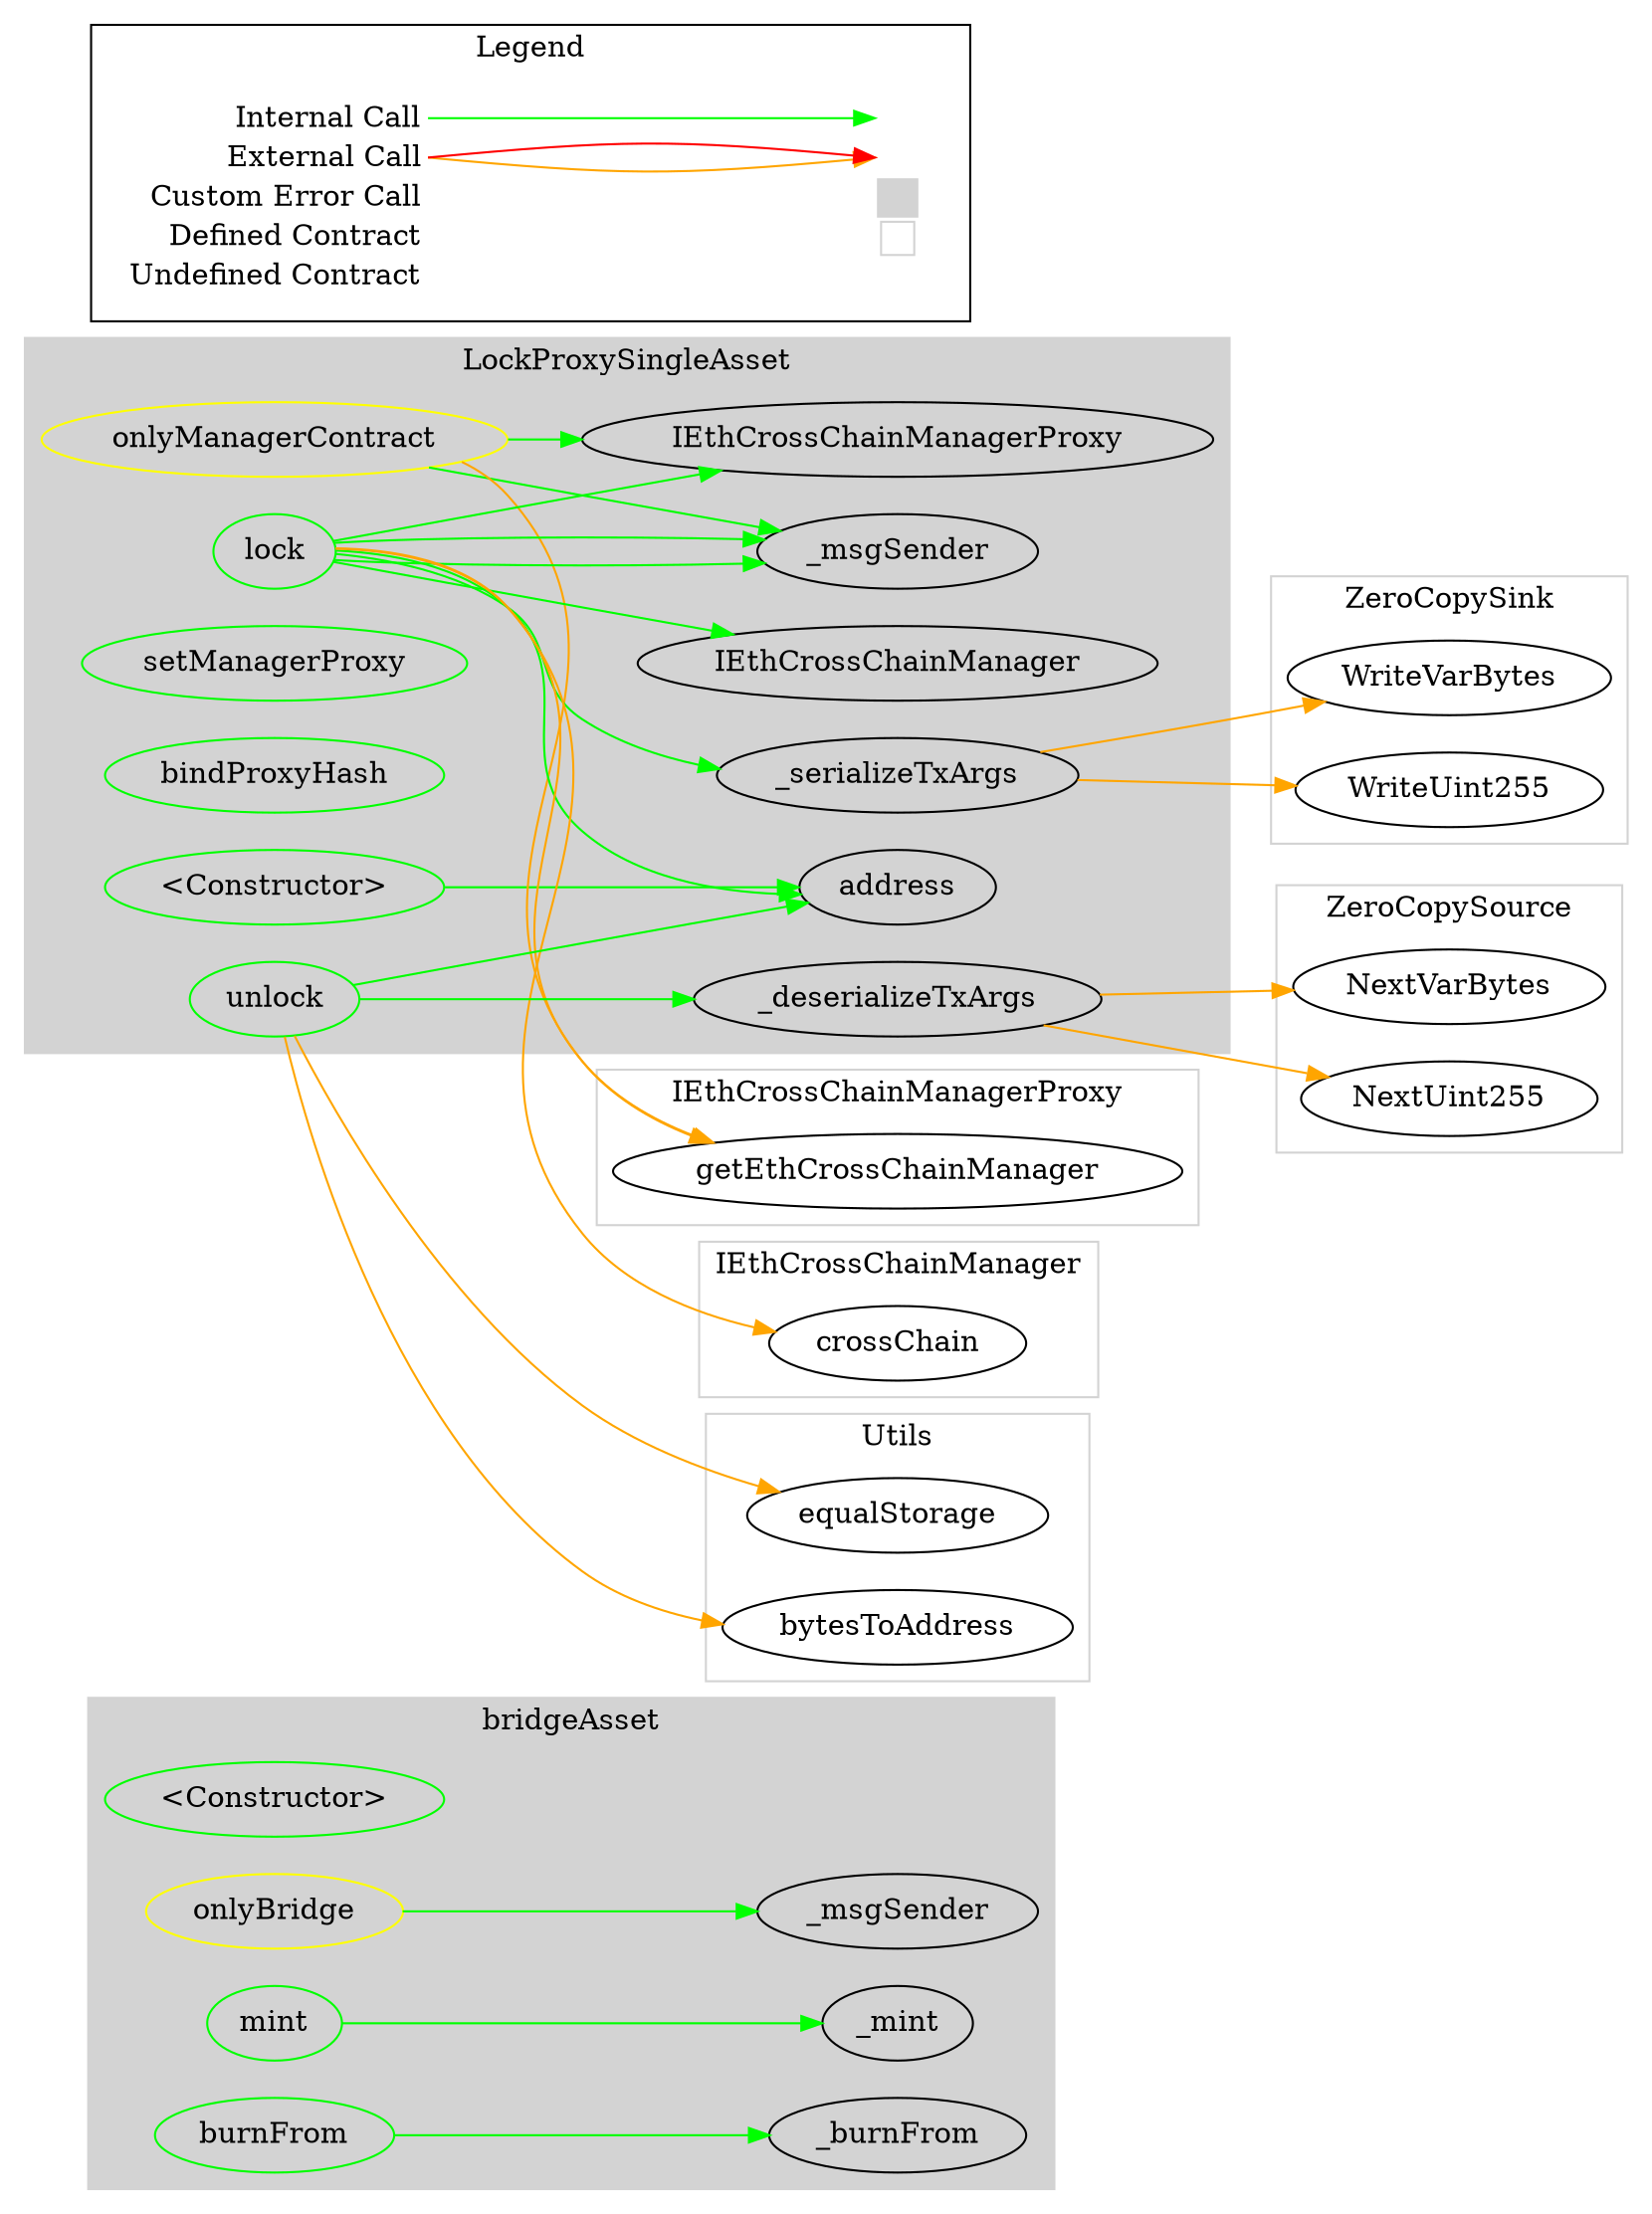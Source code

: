 digraph G {
  graph [ ratio = "auto", page = "100", compound =true ];
subgraph "clusterbridgeAsset" {
  graph [ label = "bridgeAsset", color = "lightgray", style = "filled", bgcolor = "lightgray" ];
  "bridgeAsset.<Constructor>" [ label = "<Constructor>", color = "green" ];
  "bridgeAsset.onlyBridge" [ label = "onlyBridge", color = "yellow" ];
  "bridgeAsset.mint" [ label = "mint", color = "green" ];
  "bridgeAsset.burnFrom" [ label = "burnFrom", color = "green" ];
  "bridgeAsset._msgSender" [ label = "_msgSender" ];
  "bridgeAsset._mint" [ label = "_mint" ];
  "bridgeAsset._burnFrom" [ label = "_burnFrom" ];
}

subgraph "clusterLockProxySingleAsset" {
  graph [ label = "LockProxySingleAsset", color = "lightgray", style = "filled", bgcolor = "lightgray" ];
  "LockProxySingleAsset.<Constructor>" [ label = "<Constructor>", color = "green" ];
  "LockProxySingleAsset.onlyManagerContract" [ label = "onlyManagerContract", color = "yellow" ];
  "LockProxySingleAsset.setManagerProxy" [ label = "setManagerProxy", color = "green" ];
  "LockProxySingleAsset.bindProxyHash" [ label = "bindProxyHash", color = "green" ];
  "LockProxySingleAsset.lock" [ label = "lock", color = "green" ];
  "LockProxySingleAsset.unlock" [ label = "unlock", color = "green" ];
  "LockProxySingleAsset._serializeTxArgs" [ label = "_serializeTxArgs" ];
  "LockProxySingleAsset._deserializeTxArgs" [ label = "_deserializeTxArgs" ];
  "LockProxySingleAsset.address" [ label = "address" ];
  "LockProxySingleAsset.IEthCrossChainManagerProxy" [ label = "IEthCrossChainManagerProxy" ];
  "LockProxySingleAsset._msgSender" [ label = "_msgSender" ];
  "LockProxySingleAsset.IEthCrossChainManager" [ label = "IEthCrossChainManager" ];
}

subgraph "clusterIEthCrossChainManagerProxy" {
  graph [ label = "IEthCrossChainManagerProxy", color = "lightgray" ];
  "IEthCrossChainManagerProxy.getEthCrossChainManager" [ label = "getEthCrossChainManager" ];
}

subgraph "clusterIEthCrossChainManager" {
  graph [ label = "IEthCrossChainManager", color = "lightgray" ];
  "IEthCrossChainManager.crossChain" [ label = "crossChain" ];
}

subgraph "clusterUtils" {
  graph [ label = "Utils", color = "lightgray" ];
  "Utils.equalStorage" [ label = "equalStorage" ];
  "Utils.bytesToAddress" [ label = "bytesToAddress" ];
}

subgraph "clusterZeroCopySink" {
  graph [ label = "ZeroCopySink", color = "lightgray" ];
  "ZeroCopySink.WriteVarBytes" [ label = "WriteVarBytes" ];
  "ZeroCopySink.WriteUint255" [ label = "WriteUint255" ];
}

subgraph "clusterZeroCopySource" {
  graph [ label = "ZeroCopySource", color = "lightgray" ];
  "ZeroCopySource.NextVarBytes" [ label = "NextVarBytes" ];
  "ZeroCopySource.NextUint255" [ label = "NextUint255" ];
}

  "bridgeAsset.onlyBridge";
  "bridgeAsset._msgSender";
  "bridgeAsset.mint";
  "bridgeAsset._mint";
  "bridgeAsset.burnFrom";
  "bridgeAsset._burnFrom";
  "LockProxySingleAsset.<Constructor>";
  "LockProxySingleAsset.address";
  "LockProxySingleAsset.onlyManagerContract";
  "LockProxySingleAsset.IEthCrossChainManagerProxy";
  "LockProxySingleAsset._msgSender";
  "IEthCrossChainManagerProxy.getEthCrossChainManager";
  "LockProxySingleAsset.lock";
  "LockProxySingleAsset._serializeTxArgs";
  "LockProxySingleAsset.IEthCrossChainManager";
  "IEthCrossChainManager.crossChain";
  "LockProxySingleAsset.unlock";
  "LockProxySingleAsset._deserializeTxArgs";
  "Utils.equalStorage";
  "Utils.bytesToAddress";
  "ZeroCopySink.WriteVarBytes";
  "ZeroCopySink.WriteUint255";
  "ZeroCopySource.NextVarBytes";
  "ZeroCopySource.NextUint255";
  "bridgeAsset.onlyBridge" -> "bridgeAsset._msgSender" [ color = "green" ];
  "bridgeAsset.mint" -> "bridgeAsset._mint" [ color = "green" ];
  "bridgeAsset.burnFrom" -> "bridgeAsset._burnFrom" [ color = "green" ];
  "LockProxySingleAsset.<Constructor>" -> "LockProxySingleAsset.address" [ color = "green" ];
  "LockProxySingleAsset.onlyManagerContract" -> "LockProxySingleAsset.IEthCrossChainManagerProxy" [ color = "green" ];
  "LockProxySingleAsset.onlyManagerContract" -> "LockProxySingleAsset._msgSender" [ color = "green" ];
  "LockProxySingleAsset.onlyManagerContract" -> "IEthCrossChainManagerProxy.getEthCrossChainManager" [ color = "orange" ];
  "LockProxySingleAsset.lock" -> "LockProxySingleAsset._msgSender" [ color = "green" ];
  "LockProxySingleAsset.lock" -> "LockProxySingleAsset._serializeTxArgs" [ color = "green" ];
  "LockProxySingleAsset.lock" -> "LockProxySingleAsset.IEthCrossChainManagerProxy" [ color = "green" ];
  "LockProxySingleAsset.lock" -> "IEthCrossChainManagerProxy.getEthCrossChainManager" [ color = "orange" ];
  "LockProxySingleAsset.lock" -> "LockProxySingleAsset.IEthCrossChainManager" [ color = "green" ];
  "LockProxySingleAsset.lock" -> "IEthCrossChainManager.crossChain" [ color = "orange" ];
  "LockProxySingleAsset.lock" -> "LockProxySingleAsset.address" [ color = "green" ];
  "LockProxySingleAsset.lock" -> "LockProxySingleAsset._msgSender" [ color = "green" ];
  "LockProxySingleAsset.unlock" -> "LockProxySingleAsset._deserializeTxArgs" [ color = "green" ];
  "LockProxySingleAsset.unlock" -> "Utils.equalStorage" [ color = "orange" ];
  "LockProxySingleAsset.unlock" -> "Utils.bytesToAddress" [ color = "orange" ];
  "LockProxySingleAsset.unlock" -> "LockProxySingleAsset.address" [ color = "green" ];
  "LockProxySingleAsset._serializeTxArgs" -> "ZeroCopySink.WriteVarBytes" [ color = "orange" ];
  "LockProxySingleAsset._serializeTxArgs" -> "ZeroCopySink.WriteUint255" [ color = "orange" ];
  "LockProxySingleAsset._deserializeTxArgs" -> "ZeroCopySource.NextVarBytes" [ color = "orange" ];
  "LockProxySingleAsset._deserializeTxArgs" -> "ZeroCopySource.NextUint255" [ color = "orange" ];


rankdir=LR
node [shape=plaintext]
subgraph cluster_01 { 
label = "Legend";
key [label=<<table border="0" cellpadding="2" cellspacing="0" cellborder="0">
  <tr><td align="right" port="i1">Internal Call</td></tr>
  <tr><td align="right" port="i2">External Call</td></tr>
  <tr><td align="right" port="i2">Custom Error Call</td></tr>
  <tr><td align="right" port="i3">Defined Contract</td></tr>
  <tr><td align="right" port="i4">Undefined Contract</td></tr>
  </table>>]
key2 [label=<<table border="0" cellpadding="2" cellspacing="0" cellborder="0">
  <tr><td port="i1">&nbsp;&nbsp;&nbsp;</td></tr>
  <tr><td port="i2">&nbsp;&nbsp;&nbsp;</td></tr>
  <tr><td port="i3" bgcolor="lightgray">&nbsp;&nbsp;&nbsp;</td></tr>
  <tr><td port="i4">
    <table border="1" cellborder="0" cellspacing="0" cellpadding="7" color="lightgray">
      <tr>
       <td></td>
      </tr>
     </table>
  </td></tr>
  </table>>]
key:i1:e -> key2:i1:w [color="green"]
key:i2:e -> key2:i2:w [color="orange"]
key:i2:e -> key2:i2:w [color="red"]
}
}

